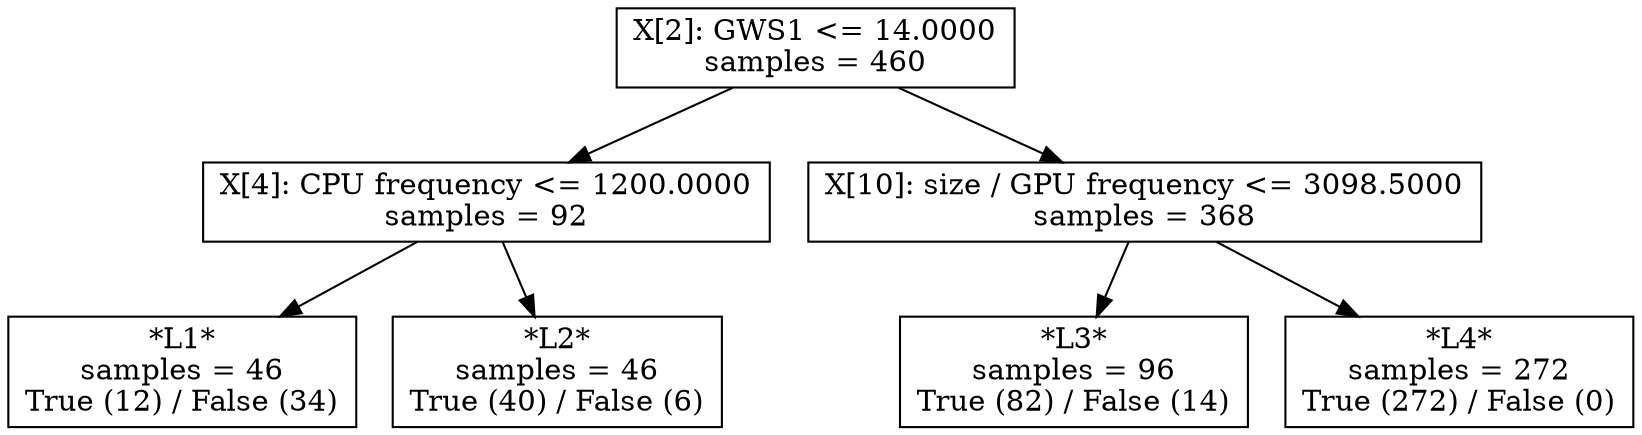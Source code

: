 digraph Tree {
0 [label="X[2]: GWS1 <= 14.0000\nsamples = 460", shape="box"] ;
1 [label="X[4]: CPU frequency <= 1200.0000\nsamples = 92", shape="box"] ;
0 -> 1 ;
2 [label="*L1*\nsamples = 46\nTrue (12) / False (34)", shape="box"] ;
1 -> 2 ;
3 [label="*L2*\nsamples = 46\nTrue (40) / False (6)", shape="box"] ;
1 -> 3 ;
4 [label="X[10]: size / GPU frequency <= 3098.5000\nsamples = 368", shape="box"] ;
0 -> 4 ;
5 [label="*L3*\nsamples = 96\nTrue (82) / False (14)", shape="box"] ;
4 -> 5 ;
6 [label="*L4*\nsamples = 272\nTrue (272) / False (0)", shape="box"] ;
4 -> 6 ;
}
